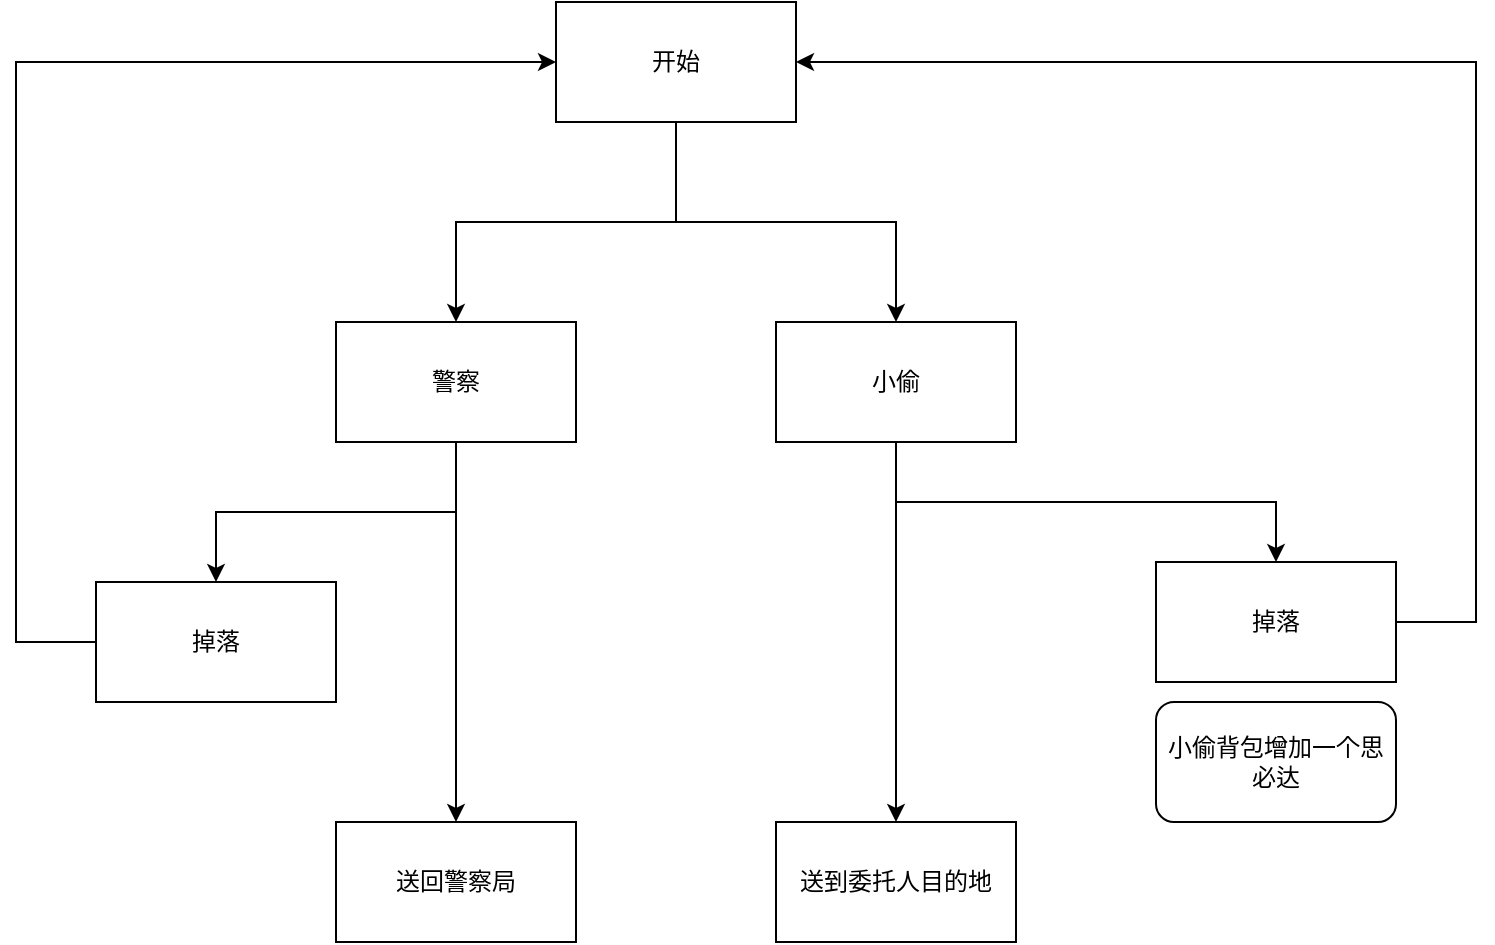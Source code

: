 <mxfile version="17.4.6" type="github">
  <diagram id="N-QfRHFfNPUQguxJq-45" name="Page-1">
    <mxGraphModel dx="961" dy="648" grid="1" gridSize="10" guides="1" tooltips="1" connect="1" arrows="1" fold="1" page="1" pageScale="1" pageWidth="827" pageHeight="1169" math="0" shadow="0">
      <root>
        <mxCell id="0" />
        <mxCell id="1" parent="0" />
        <mxCell id="ZwVxhmiOvtNm_YkMYMKT-5" style="edgeStyle=orthogonalEdgeStyle;rounded=0;orthogonalLoop=1;jettySize=auto;html=1;entryX=0.5;entryY=0;entryDx=0;entryDy=0;" edge="1" parent="1" source="ZwVxhmiOvtNm_YkMYMKT-1" target="ZwVxhmiOvtNm_YkMYMKT-2">
          <mxGeometry relative="1" as="geometry" />
        </mxCell>
        <mxCell id="ZwVxhmiOvtNm_YkMYMKT-6" style="edgeStyle=orthogonalEdgeStyle;rounded=0;orthogonalLoop=1;jettySize=auto;html=1;exitX=0.5;exitY=1;exitDx=0;exitDy=0;" edge="1" parent="1" source="ZwVxhmiOvtNm_YkMYMKT-1" target="ZwVxhmiOvtNm_YkMYMKT-3">
          <mxGeometry relative="1" as="geometry" />
        </mxCell>
        <mxCell id="ZwVxhmiOvtNm_YkMYMKT-1" value="开始" style="rounded=0;whiteSpace=wrap;html=1;" vertex="1" parent="1">
          <mxGeometry x="340" y="100" width="120" height="60" as="geometry" />
        </mxCell>
        <mxCell id="ZwVxhmiOvtNm_YkMYMKT-8" style="edgeStyle=orthogonalEdgeStyle;rounded=0;orthogonalLoop=1;jettySize=auto;html=1;entryX=0.5;entryY=0;entryDx=0;entryDy=0;" edge="1" parent="1" source="ZwVxhmiOvtNm_YkMYMKT-2" target="ZwVxhmiOvtNm_YkMYMKT-7">
          <mxGeometry relative="1" as="geometry" />
        </mxCell>
        <mxCell id="ZwVxhmiOvtNm_YkMYMKT-10" style="edgeStyle=orthogonalEdgeStyle;rounded=0;orthogonalLoop=1;jettySize=auto;html=1;entryX=0.5;entryY=0;entryDx=0;entryDy=0;" edge="1" parent="1" source="ZwVxhmiOvtNm_YkMYMKT-2" target="ZwVxhmiOvtNm_YkMYMKT-9">
          <mxGeometry relative="1" as="geometry" />
        </mxCell>
        <mxCell id="ZwVxhmiOvtNm_YkMYMKT-2" value="警察" style="rounded=0;whiteSpace=wrap;html=1;" vertex="1" parent="1">
          <mxGeometry x="230" y="260" width="120" height="60" as="geometry" />
        </mxCell>
        <mxCell id="ZwVxhmiOvtNm_YkMYMKT-13" style="edgeStyle=orthogonalEdgeStyle;rounded=0;orthogonalLoop=1;jettySize=auto;html=1;entryX=0.5;entryY=0;entryDx=0;entryDy=0;" edge="1" parent="1" source="ZwVxhmiOvtNm_YkMYMKT-3" target="ZwVxhmiOvtNm_YkMYMKT-12">
          <mxGeometry relative="1" as="geometry" />
        </mxCell>
        <mxCell id="ZwVxhmiOvtNm_YkMYMKT-18" style="edgeStyle=orthogonalEdgeStyle;rounded=0;orthogonalLoop=1;jettySize=auto;html=1;exitX=0.5;exitY=1;exitDx=0;exitDy=0;" edge="1" parent="1" source="ZwVxhmiOvtNm_YkMYMKT-3" target="ZwVxhmiOvtNm_YkMYMKT-14">
          <mxGeometry relative="1" as="geometry" />
        </mxCell>
        <mxCell id="ZwVxhmiOvtNm_YkMYMKT-3" value="小偷" style="rounded=0;whiteSpace=wrap;html=1;" vertex="1" parent="1">
          <mxGeometry x="450" y="260" width="120" height="60" as="geometry" />
        </mxCell>
        <mxCell id="ZwVxhmiOvtNm_YkMYMKT-11" style="edgeStyle=orthogonalEdgeStyle;rounded=0;orthogonalLoop=1;jettySize=auto;html=1;entryX=0;entryY=0.5;entryDx=0;entryDy=0;" edge="1" parent="1" source="ZwVxhmiOvtNm_YkMYMKT-7" target="ZwVxhmiOvtNm_YkMYMKT-1">
          <mxGeometry relative="1" as="geometry">
            <Array as="points">
              <mxPoint x="70" y="420" />
              <mxPoint x="70" y="130" />
            </Array>
          </mxGeometry>
        </mxCell>
        <mxCell id="ZwVxhmiOvtNm_YkMYMKT-7" value="掉落" style="rounded=0;whiteSpace=wrap;html=1;" vertex="1" parent="1">
          <mxGeometry x="110" y="390" width="120" height="60" as="geometry" />
        </mxCell>
        <mxCell id="ZwVxhmiOvtNm_YkMYMKT-9" value="送回警察局" style="rounded=0;whiteSpace=wrap;html=1;" vertex="1" parent="1">
          <mxGeometry x="230" y="510" width="120" height="60" as="geometry" />
        </mxCell>
        <mxCell id="ZwVxhmiOvtNm_YkMYMKT-12" value="送到委托人目的地" style="rounded=0;whiteSpace=wrap;html=1;" vertex="1" parent="1">
          <mxGeometry x="450" y="510" width="120" height="60" as="geometry" />
        </mxCell>
        <mxCell id="ZwVxhmiOvtNm_YkMYMKT-16" style="edgeStyle=orthogonalEdgeStyle;rounded=0;orthogonalLoop=1;jettySize=auto;html=1;entryX=1;entryY=0.5;entryDx=0;entryDy=0;" edge="1" parent="1" source="ZwVxhmiOvtNm_YkMYMKT-14" target="ZwVxhmiOvtNm_YkMYMKT-1">
          <mxGeometry relative="1" as="geometry">
            <Array as="points">
              <mxPoint x="800" y="410" />
              <mxPoint x="800" y="130" />
            </Array>
          </mxGeometry>
        </mxCell>
        <mxCell id="ZwVxhmiOvtNm_YkMYMKT-14" value="掉落" style="rounded=0;whiteSpace=wrap;html=1;" vertex="1" parent="1">
          <mxGeometry x="640" y="380" width="120" height="60" as="geometry" />
        </mxCell>
        <mxCell id="ZwVxhmiOvtNm_YkMYMKT-19" value="小偷背包增加一个思必达" style="rounded=1;whiteSpace=wrap;html=1;" vertex="1" parent="1">
          <mxGeometry x="640" y="450" width="120" height="60" as="geometry" />
        </mxCell>
      </root>
    </mxGraphModel>
  </diagram>
</mxfile>
